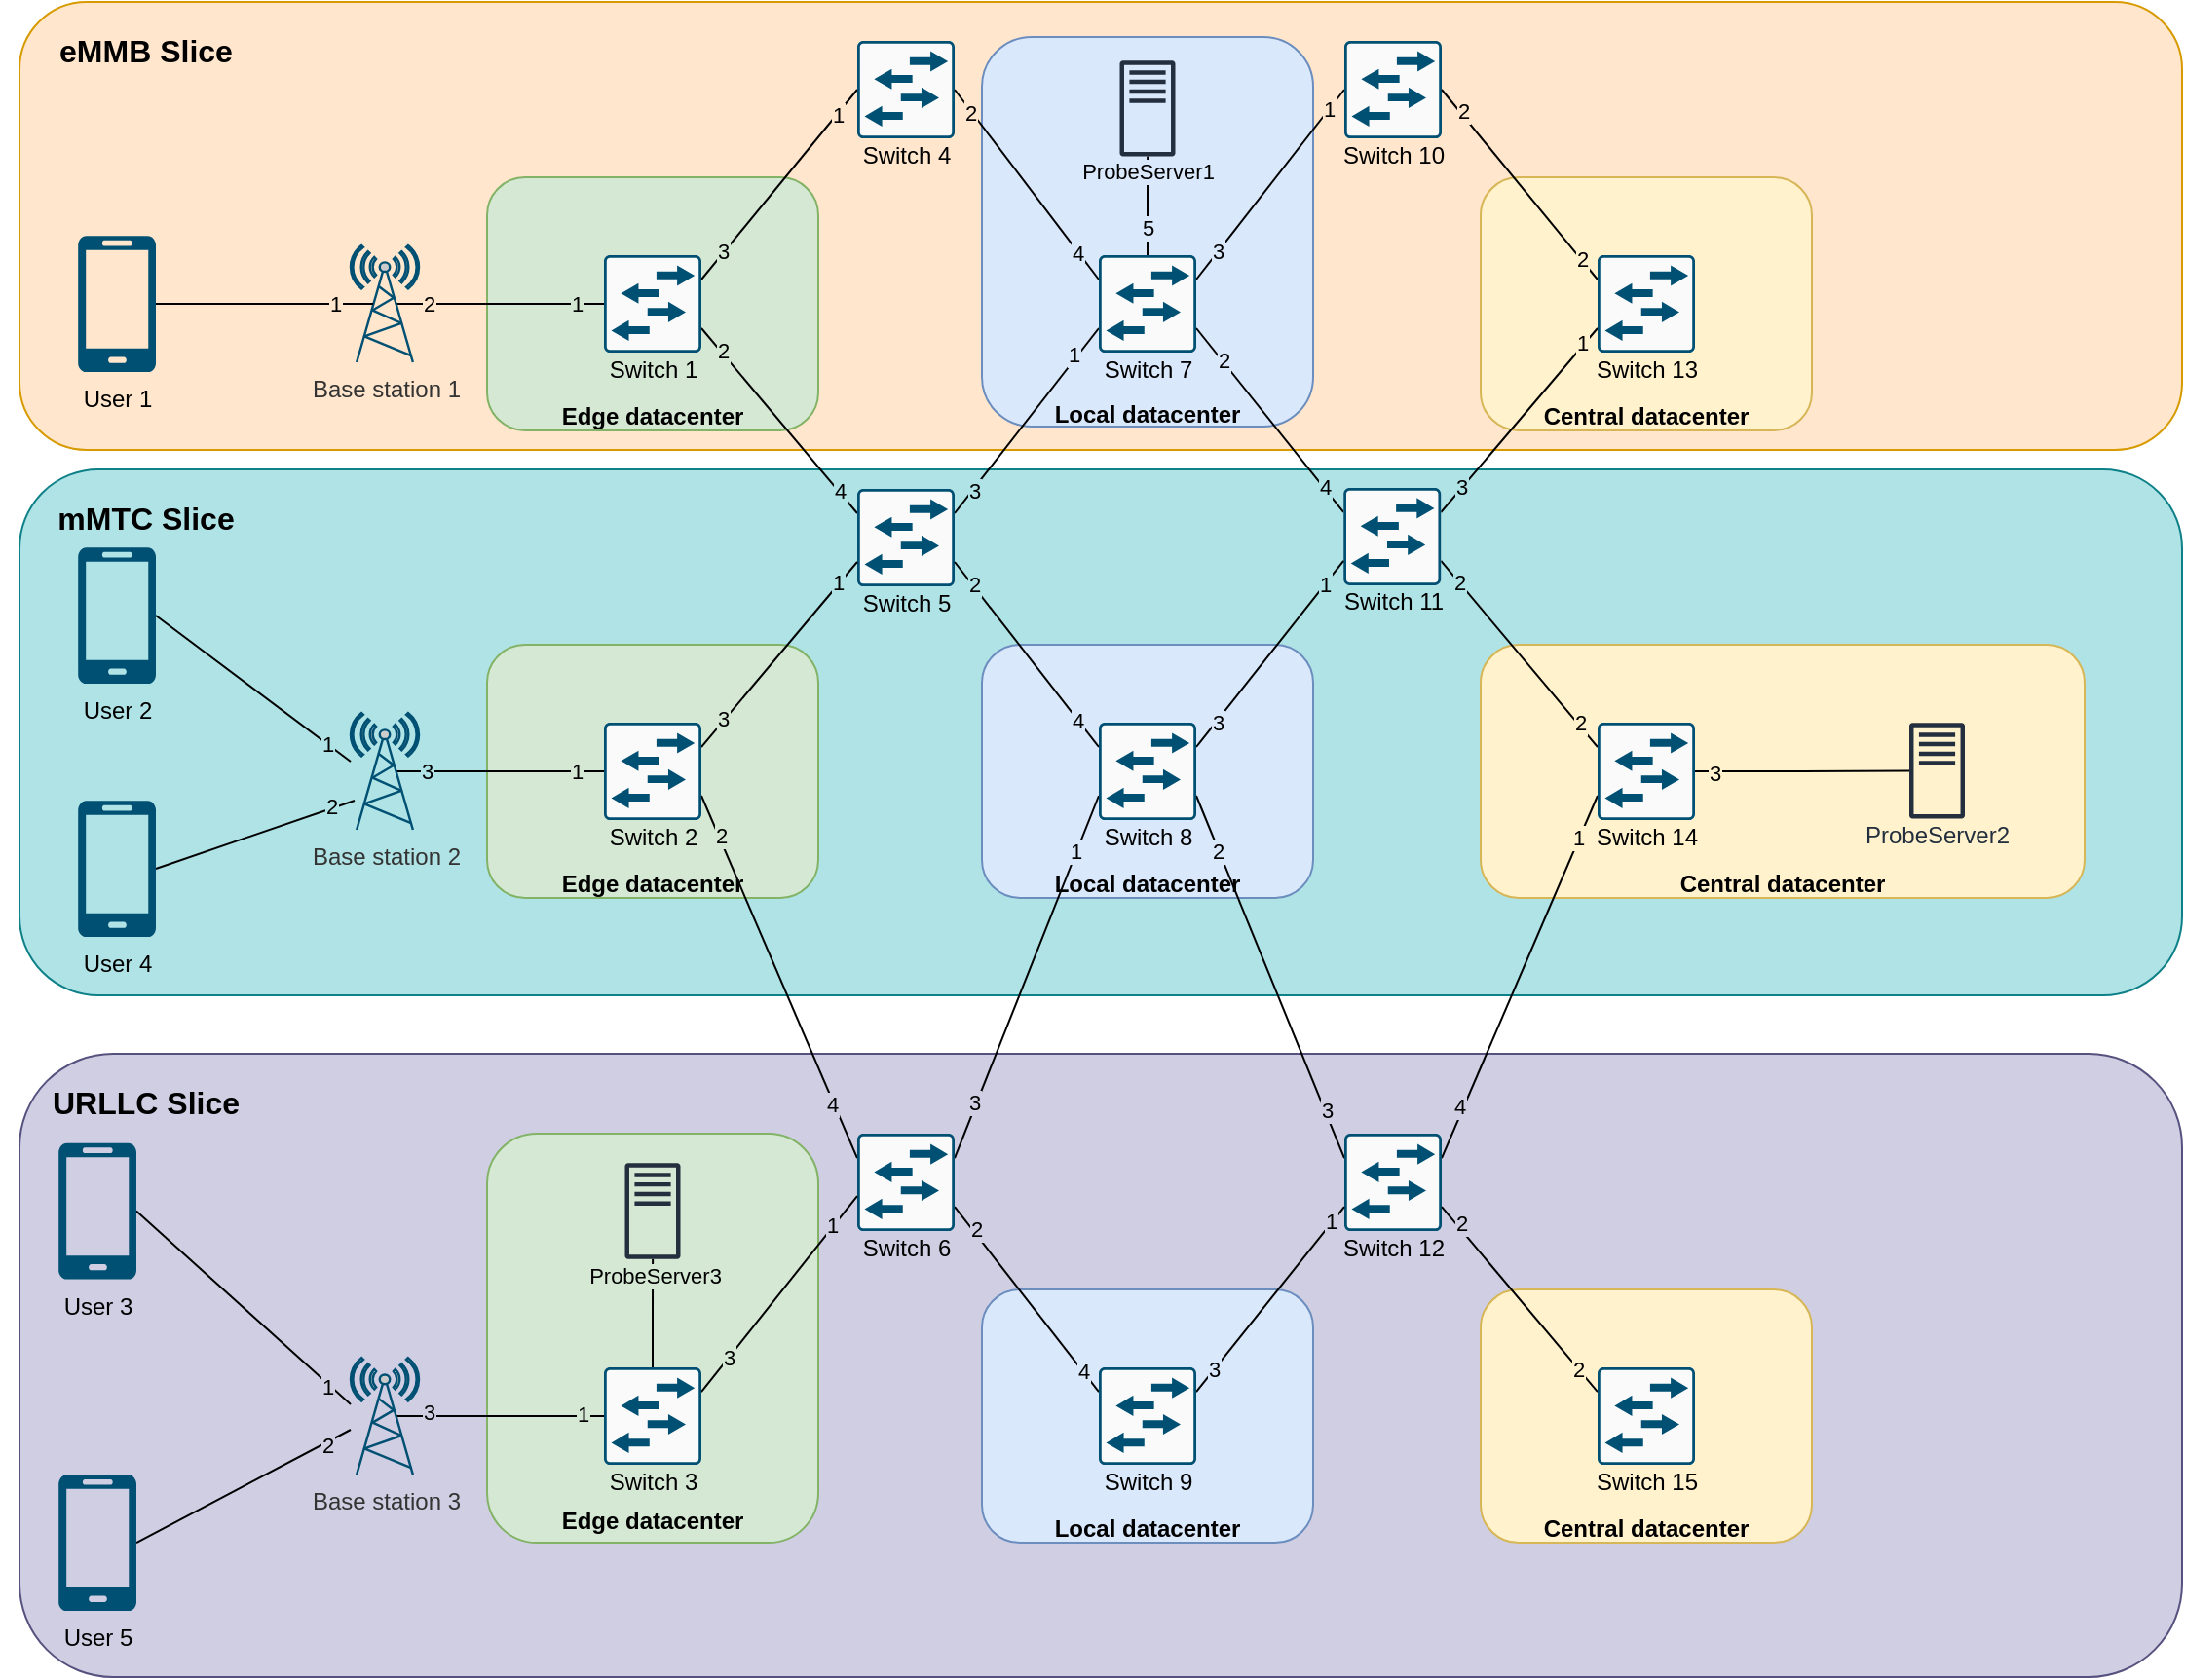 <mxfile version="14.9.6" type="device"><diagram id="nzApGUAXGG208IJ0ebyV" name="Pagina-1"><mxGraphModel dx="2249" dy="822" grid="1" gridSize="10" guides="1" tooltips="1" connect="1" arrows="1" fold="1" page="1" pageScale="1" pageWidth="827" pageHeight="1169" math="0" shadow="0"><root><mxCell id="0"/><mxCell id="1" parent="0"/><mxCell id="0epTLlm1eQ0iONN3EGJK-5" value="" style="rounded=1;whiteSpace=wrap;html=1;fillColor=#d0cee2;strokeColor=#56517e;" parent="1" vertex="1"><mxGeometry x="-120" y="560" width="1110" height="320" as="geometry"/></mxCell><mxCell id="0epTLlm1eQ0iONN3EGJK-3" value="" style="rounded=1;whiteSpace=wrap;html=1;fillColor=#b0e3e6;strokeColor=#0e8088;" parent="1" vertex="1"><mxGeometry x="-120" y="260" width="1110" height="270" as="geometry"/></mxCell><mxCell id="0epTLlm1eQ0iONN3EGJK-1" value="" style="rounded=1;whiteSpace=wrap;html=1;fillColor=#ffe6cc;strokeColor=#d79b00;" parent="1" vertex="1"><mxGeometry x="-120" y="20" width="1110" height="230" as="geometry"/></mxCell><mxCell id="HHwfx3RX7ET518hn5yBT-44" value="&lt;b&gt;&lt;br&gt;&lt;br&gt;&lt;span style=&quot;color: rgb(0 , 0 , 0) ; font-family: &amp;#34;helvetica&amp;#34; ; font-size: 12px ; font-style: normal ; letter-spacing: normal ; text-align: center ; text-indent: 0px ; text-transform: none ; word-spacing: 0px ; display: inline ; float: none&quot;&gt;&lt;br&gt;&lt;br&gt;&lt;br&gt;&lt;br&gt;&lt;br&gt;&lt;br&gt;Local datacenter&lt;/span&gt;&lt;/b&gt;" style="rounded=1;whiteSpace=wrap;html=1;fillColor=#dae8fc;strokeColor=#6c8ebf;" parent="1" vertex="1"><mxGeometry x="374" y="681.05" width="170" height="130" as="geometry"/></mxCell><mxCell id="HHwfx3RX7ET518hn5yBT-37" value="&lt;br&gt;&lt;br&gt;&lt;br&gt;&lt;br&gt;&lt;br&gt;&lt;br&gt;&lt;br&gt;&lt;br&gt;&lt;b&gt;Central datacenter&lt;/b&gt;" style="rounded=1;whiteSpace=wrap;html=1;fillColor=#fff2cc;strokeColor=#d6b656;" parent="1" vertex="1"><mxGeometry x="630" y="350" width="310" height="130" as="geometry"/></mxCell><mxCell id="HHwfx3RX7ET518hn5yBT-34" value="&lt;b&gt;&lt;br&gt;&lt;br&gt;&lt;span style=&quot;color: rgb(0 , 0 , 0) ; font-family: &amp;#34;helvetica&amp;#34; ; font-size: 12px ; font-style: normal ; letter-spacing: normal ; text-align: center ; text-indent: 0px ; text-transform: none ; word-spacing: 0px ; display: inline ; float: none&quot;&gt;&lt;br&gt;&lt;br&gt;&lt;br&gt;&lt;br&gt;&lt;br&gt;&lt;br&gt;Local datacenter&lt;/span&gt;&lt;/b&gt;" style="rounded=1;whiteSpace=wrap;html=1;fillColor=#dae8fc;strokeColor=#6c8ebf;" parent="1" vertex="1"><mxGeometry x="374" y="350" width="170" height="130" as="geometry"/></mxCell><mxCell id="HHwfx3RX7ET518hn5yBT-29" value="&lt;br&gt;&lt;br&gt;&lt;br&gt;&lt;br&gt;&lt;br&gt;&lt;br&gt;&lt;br&gt;&lt;br&gt;&lt;b&gt;Edge datacenter&lt;/b&gt;" style="rounded=1;whiteSpace=wrap;html=1;fillColor=#d5e8d4;strokeColor=#82b366;" parent="1" vertex="1"><mxGeometry x="120" y="350" width="170" height="130" as="geometry"/></mxCell><mxCell id="HHwfx3RX7ET518hn5yBT-20" value="&lt;br&gt;&lt;br&gt;&lt;br&gt;&lt;br&gt;&lt;br&gt;&lt;br&gt;&lt;br&gt;&lt;br&gt;&lt;b&gt;Central datacenter&lt;/b&gt;" style="rounded=1;whiteSpace=wrap;html=1;fillColor=#fff2cc;strokeColor=#d6b656;" parent="1" vertex="1"><mxGeometry x="630" y="110" width="170" height="130" as="geometry"/></mxCell><mxCell id="HHwfx3RX7ET518hn5yBT-19" value="&lt;b&gt;&lt;br&gt;&lt;br&gt;&lt;span style=&quot;color: rgb(0 , 0 , 0) ; font-family: &amp;#34;helvetica&amp;#34; ; font-size: 12px ; font-style: normal ; letter-spacing: normal ; text-align: center ; text-indent: 0px ; text-transform: none ; word-spacing: 0px ; display: inline ; float: none&quot;&gt;&lt;br&gt;&lt;br&gt;&lt;br&gt;&lt;br&gt;&lt;br&gt;&lt;br&gt;&lt;br&gt;&lt;br&gt;&lt;br&gt;&lt;br&gt;&lt;br&gt;Local datacenter&lt;/span&gt;&lt;/b&gt;" style="rounded=1;whiteSpace=wrap;html=1;fillColor=#dae8fc;strokeColor=#6c8ebf;" parent="1" vertex="1"><mxGeometry x="374" y="38" width="170" height="200" as="geometry"/></mxCell><mxCell id="HHwfx3RX7ET518hn5yBT-18" value="&lt;b&gt;&lt;br&gt;&lt;br&gt;&lt;br&gt;&lt;br&gt;&lt;br&gt;&lt;br&gt;&lt;br&gt;&lt;br&gt;Edge datacenter&lt;/b&gt;" style="rounded=1;whiteSpace=wrap;html=1;fillColor=#d5e8d4;strokeColor=#82b366;" parent="1" vertex="1"><mxGeometry x="120" y="110" width="170" height="130" as="geometry"/></mxCell><mxCell id="HHwfx3RX7ET518hn5yBT-21" style="edgeStyle=none;rounded=0;orthogonalLoop=1;jettySize=auto;html=1;exitX=1;exitY=0.25;exitDx=0;exitDy=0;exitPerimeter=0;entryX=0;entryY=0.5;entryDx=0;entryDy=0;entryPerimeter=0;endArrow=none;endFill=0;" parent="1" source="HHwfx3RX7ET518hn5yBT-1" target="HHwfx3RX7ET518hn5yBT-2" edge="1"><mxGeometry relative="1" as="geometry"/></mxCell><mxCell id="msMsbUGpU3i0wsPG78tb-4" value="1" style="edgeLabel;html=1;align=center;verticalAlign=middle;resizable=0;points=[];labelBackgroundColor=#FFE6CC;" parent="HHwfx3RX7ET518hn5yBT-21" vertex="1" connectable="0"><mxGeometry x="0.771" y="4" relative="1" as="geometry"><mxPoint x="2" y="4" as="offset"/></mxGeometry></mxCell><mxCell id="KrXJE12EY3nERd-9MbSf-16" value="3" style="edgeLabel;html=1;align=center;verticalAlign=middle;resizable=0;points=[];fontColor=#000000;labelBackgroundColor=#D5E8D4;" parent="HHwfx3RX7ET518hn5yBT-21" vertex="1" connectable="0"><mxGeometry x="-0.71" y="1" relative="1" as="geometry"><mxPoint as="offset"/></mxGeometry></mxCell><mxCell id="HHwfx3RX7ET518hn5yBT-22" style="edgeStyle=none;rounded=0;orthogonalLoop=1;jettySize=auto;html=1;exitX=1;exitY=0.75;exitDx=0;exitDy=0;exitPerimeter=0;entryX=0;entryY=0.25;entryDx=0;entryDy=0;entryPerimeter=0;endArrow=none;endFill=0;" parent="1" source="HHwfx3RX7ET518hn5yBT-1" target="HHwfx3RX7ET518hn5yBT-3" edge="1"><mxGeometry relative="1" as="geometry"/></mxCell><mxCell id="msMsbUGpU3i0wsPG78tb-25" value="3" style="edgeLabel;html=1;align=center;verticalAlign=middle;resizable=0;points=[];labelBackgroundColor=#D5E8D4;" parent="HHwfx3RX7ET518hn5yBT-22" vertex="1" connectable="0"><mxGeometry x="-0.759" relative="1" as="geometry"><mxPoint x="1" y="1" as="offset"/></mxGeometry></mxCell><mxCell id="KrXJE12EY3nERd-9MbSf-12" value="2" style="edgeLabel;html=1;align=center;verticalAlign=middle;resizable=0;points=[];fontColor=#000000;labelBackgroundColor=#D5E8D4;" parent="HHwfx3RX7ET518hn5yBT-22" vertex="1" connectable="0"><mxGeometry x="-0.747" y="3" relative="1" as="geometry"><mxPoint x="-2" y="1" as="offset"/></mxGeometry></mxCell><mxCell id="KrXJE12EY3nERd-9MbSf-26" value="4" style="edgeLabel;html=1;align=center;verticalAlign=middle;resizable=0;points=[];fontColor=#000000;labelBackgroundColor=#B0E3E6;" parent="HHwfx3RX7ET518hn5yBT-22" vertex="1" connectable="0"><mxGeometry x="0.729" y="1" relative="1" as="geometry"><mxPoint x="1" y="2" as="offset"/></mxGeometry></mxCell><mxCell id="HHwfx3RX7ET518hn5yBT-1" value="Switch 1" style="points=[[0.015,0.015,0],[0.985,0.015,0],[0.985,0.985,0],[0.015,0.985,0],[0.25,0,0],[0.5,0,0],[0.75,0,0],[1,0.25,0],[1,0.5,0],[1,0.75,0],[0.75,1,0],[0.5,1,0],[0.25,1,0],[0,0.75,0],[0,0.5,0],[0,0.25,0]];verticalLabelPosition=bottom;html=1;verticalAlign=top;aspect=fixed;align=center;pointerEvents=1;shape=mxgraph.cisco19.rect;prIcon=l2_switch;fillColor=#FAFAFA;strokeColor=#005073;spacing=-3;" parent="1" vertex="1"><mxGeometry x="180" y="150" width="50" height="50" as="geometry"/></mxCell><mxCell id="HHwfx3RX7ET518hn5yBT-2" value="Switch 4" style="points=[[0.015,0.015,0],[0.985,0.015,0],[0.985,0.985,0],[0.015,0.985,0],[0.25,0,0],[0.5,0,0],[0.75,0,0],[1,0.25,0],[1,0.5,0],[1,0.75,0],[0.75,1,0],[0.5,1,0],[0.25,1,0],[0,0.75,0],[0,0.5,0],[0,0.25,0]];verticalLabelPosition=bottom;html=1;verticalAlign=top;aspect=fixed;align=center;pointerEvents=1;shape=mxgraph.cisco19.rect;prIcon=l2_switch;fillColor=#FAFAFA;strokeColor=#005073;spacing=-3;" parent="1" vertex="1"><mxGeometry x="310" y="40" width="50" height="50" as="geometry"/></mxCell><mxCell id="HHwfx3RX7ET518hn5yBT-23" style="edgeStyle=none;rounded=0;orthogonalLoop=1;jettySize=auto;html=1;exitX=1;exitY=0.25;exitDx=0;exitDy=0;exitPerimeter=0;entryX=0;entryY=0.75;entryDx=0;entryDy=0;entryPerimeter=0;endArrow=none;endFill=0;" parent="1" source="HHwfx3RX7ET518hn5yBT-3" target="HHwfx3RX7ET518hn5yBT-4" edge="1"><mxGeometry relative="1" as="geometry"/></mxCell><mxCell id="KrXJE12EY3nERd-9MbSf-17" value="1" style="edgeLabel;html=1;align=center;verticalAlign=middle;resizable=0;points=[];fontColor=#000000;labelBackgroundColor=#DAE8FC;" parent="HHwfx3RX7ET518hn5yBT-23" vertex="1" connectable="0"><mxGeometry x="0.627" relative="1" as="geometry"><mxPoint x="1" y="-4" as="offset"/></mxGeometry></mxCell><mxCell id="KrXJE12EY3nERd-9MbSf-24" value="3" style="edgeLabel;html=1;align=center;verticalAlign=middle;resizable=0;points=[];fontColor=#000000;labelBackgroundColor=#B0E3E6;" parent="HHwfx3RX7ET518hn5yBT-23" vertex="1" connectable="0"><mxGeometry x="-0.77" relative="1" as="geometry"><mxPoint x="1" y="-1" as="offset"/></mxGeometry></mxCell><mxCell id="HHwfx3RX7ET518hn5yBT-3" value="Switch 5" style="points=[[0.015,0.015,0],[0.985,0.015,0],[0.985,0.985,0],[0.015,0.985,0],[0.25,0,0],[0.5,0,0],[0.75,0,0],[1,0.25,0],[1,0.5,0],[1,0.75,0],[0.75,1,0],[0.5,1,0],[0.25,1,0],[0,0.75,0],[0,0.5,0],[0,0.25,0]];verticalLabelPosition=bottom;html=1;verticalAlign=top;aspect=fixed;align=center;pointerEvents=1;shape=mxgraph.cisco19.rect;prIcon=l2_switch;fillColor=#FAFAFA;strokeColor=#005073;spacing=-3;" parent="1" vertex="1"><mxGeometry x="310" y="270" width="50" height="50" as="geometry"/></mxCell><mxCell id="HHwfx3RX7ET518hn5yBT-24" style="edgeStyle=none;rounded=0;orthogonalLoop=1;jettySize=auto;html=1;exitX=0;exitY=0.25;exitDx=0;exitDy=0;exitPerimeter=0;entryX=1;entryY=0.5;entryDx=0;entryDy=0;entryPerimeter=0;endArrow=none;endFill=0;" parent="1" source="HHwfx3RX7ET518hn5yBT-4" target="HHwfx3RX7ET518hn5yBT-2" edge="1"><mxGeometry relative="1" as="geometry"/></mxCell><mxCell id="msMsbUGpU3i0wsPG78tb-5" value="2" style="edgeLabel;html=1;align=center;verticalAlign=middle;resizable=0;points=[];labelBackgroundColor=#FFE6CC;" parent="HHwfx3RX7ET518hn5yBT-24" vertex="1" connectable="0"><mxGeometry x="0.62" y="-1" relative="1" as="geometry"><mxPoint x="-7" y="-6" as="offset"/></mxGeometry></mxCell><mxCell id="KrXJE12EY3nERd-9MbSf-21" value="4" style="edgeLabel;html=1;align=center;verticalAlign=middle;resizable=0;points=[];fontColor=#000000;labelBackgroundColor=#DAE8FC;" parent="HHwfx3RX7ET518hn5yBT-24" vertex="1" connectable="0"><mxGeometry x="-0.673" relative="1" as="geometry"><mxPoint x="1" y="2" as="offset"/></mxGeometry></mxCell><mxCell id="HHwfx3RX7ET518hn5yBT-25" style="edgeStyle=none;rounded=0;orthogonalLoop=1;jettySize=auto;html=1;exitX=1;exitY=0.25;exitDx=0;exitDy=0;exitPerimeter=0;entryX=0;entryY=0.5;entryDx=0;entryDy=0;entryPerimeter=0;endArrow=none;endFill=0;" parent="1" source="HHwfx3RX7ET518hn5yBT-4" target="HHwfx3RX7ET518hn5yBT-5" edge="1"><mxGeometry relative="1" as="geometry"/></mxCell><mxCell id="msMsbUGpU3i0wsPG78tb-8" value="1" style="edgeLabel;html=1;align=center;verticalAlign=middle;resizable=0;points=[];labelBackgroundColor=#FFE6CC;" parent="HHwfx3RX7ET518hn5yBT-25" vertex="1" connectable="0"><mxGeometry x="0.621" y="-1" relative="1" as="geometry"><mxPoint x="5" y="-9" as="offset"/></mxGeometry></mxCell><mxCell id="KrXJE12EY3nERd-9MbSf-20" value="3" style="edgeLabel;html=1;align=center;verticalAlign=middle;resizable=0;points=[];fontColor=#000000;labelBackgroundColor=#DAE8FC;" parent="HHwfx3RX7ET518hn5yBT-25" vertex="1" connectable="0"><mxGeometry x="-0.695" y="1" relative="1" as="geometry"><mxPoint y="1" as="offset"/></mxGeometry></mxCell><mxCell id="HHwfx3RX7ET518hn5yBT-26" style="edgeStyle=none;rounded=0;orthogonalLoop=1;jettySize=auto;html=1;exitX=1;exitY=0.75;exitDx=0;exitDy=0;exitPerimeter=0;entryX=0;entryY=0.25;entryDx=0;entryDy=0;entryPerimeter=0;endArrow=none;endFill=0;" parent="1" source="HHwfx3RX7ET518hn5yBT-4" target="HHwfx3RX7ET518hn5yBT-6" edge="1"><mxGeometry relative="1" as="geometry"/></mxCell><mxCell id="KrXJE12EY3nERd-9MbSf-18" value="2" style="edgeLabel;html=1;align=center;verticalAlign=middle;resizable=0;points=[];fontColor=#000000;labelBackgroundColor=#DAE8FC;" parent="HHwfx3RX7ET518hn5yBT-26" vertex="1" connectable="0"><mxGeometry x="-0.58" y="-2" relative="1" as="geometry"><mxPoint x="-1" y="-5" as="offset"/></mxGeometry></mxCell><mxCell id="KrXJE12EY3nERd-9MbSf-28" value="4" style="edgeLabel;html=1;align=center;verticalAlign=middle;resizable=0;points=[];fontColor=#000000;labelBackgroundColor=#B0E3E6;" parent="HHwfx3RX7ET518hn5yBT-26" vertex="1" connectable="0"><mxGeometry x="0.721" relative="1" as="geometry"><mxPoint x="1" as="offset"/></mxGeometry></mxCell><mxCell id="0epTLlm1eQ0iONN3EGJK-9" style="edgeStyle=orthogonalEdgeStyle;rounded=0;orthogonalLoop=1;jettySize=auto;html=1;exitX=0.5;exitY=0;exitDx=0;exitDy=0;exitPerimeter=0;endArrow=none;endFill=0;" parent="1" source="HHwfx3RX7ET518hn5yBT-4" target="0epTLlm1eQ0iONN3EGJK-8" edge="1"><mxGeometry relative="1" as="geometry"/></mxCell><mxCell id="0epTLlm1eQ0iONN3EGJK-11" value="5" style="edgeLabel;html=1;align=center;verticalAlign=middle;resizable=0;points=[];labelBackgroundColor=#DAE8FC;" parent="0epTLlm1eQ0iONN3EGJK-9" vertex="1" connectable="0"><mxGeometry x="-0.682" relative="1" as="geometry"><mxPoint y="-6" as="offset"/></mxGeometry></mxCell><mxCell id="0epTLlm1eQ0iONN3EGJK-12" value="ProbeServer1" style="edgeLabel;html=1;align=center;verticalAlign=middle;resizable=0;points=[];labelBackgroundColor=#DAE8FC;" parent="0epTLlm1eQ0iONN3EGJK-9" vertex="1" connectable="0"><mxGeometry x="0.782" y="1" relative="1" as="geometry"><mxPoint x="1" y="2" as="offset"/></mxGeometry></mxCell><mxCell id="HHwfx3RX7ET518hn5yBT-4" value="Switch 7" style="points=[[0.015,0.015,0],[0.985,0.015,0],[0.985,0.985,0],[0.015,0.985,0],[0.25,0,0],[0.5,0,0],[0.75,0,0],[1,0.25,0],[1,0.5,0],[1,0.75,0],[0.75,1,0],[0.5,1,0],[0.25,1,0],[0,0.75,0],[0,0.5,0],[0,0.25,0]];verticalLabelPosition=bottom;html=1;verticalAlign=top;aspect=fixed;align=center;pointerEvents=1;shape=mxgraph.cisco19.rect;prIcon=l2_switch;fillColor=#FAFAFA;strokeColor=#005073;spacing=-3;" parent="1" vertex="1"><mxGeometry x="434" y="150" width="50" height="50" as="geometry"/></mxCell><mxCell id="HHwfx3RX7ET518hn5yBT-5" value="Switch 10" style="points=[[0.015,0.015,0],[0.985,0.015,0],[0.985,0.985,0],[0.015,0.985,0],[0.25,0,0],[0.5,0,0],[0.75,0,0],[1,0.25,0],[1,0.5,0],[1,0.75,0],[0.75,1,0],[0.5,1,0],[0.25,1,0],[0,0.75,0],[0,0.5,0],[0,0.25,0]];verticalLabelPosition=bottom;html=1;verticalAlign=top;aspect=fixed;align=center;pointerEvents=1;shape=mxgraph.cisco19.rect;prIcon=l2_switch;fillColor=#FAFAFA;strokeColor=#005073;spacing=-3;" parent="1" vertex="1"><mxGeometry x="560" y="40" width="50" height="50" as="geometry"/></mxCell><mxCell id="HHwfx3RX7ET518hn5yBT-27" style="edgeStyle=none;rounded=0;orthogonalLoop=1;jettySize=auto;html=1;exitX=1;exitY=0.25;exitDx=0;exitDy=0;exitPerimeter=0;entryX=0;entryY=0.75;entryDx=0;entryDy=0;entryPerimeter=0;endArrow=none;endFill=0;" parent="1" source="HHwfx3RX7ET518hn5yBT-6" target="HHwfx3RX7ET518hn5yBT-7" edge="1"><mxGeometry relative="1" as="geometry"/></mxCell><mxCell id="KrXJE12EY3nERd-9MbSf-22" value="1" style="edgeLabel;html=1;align=center;verticalAlign=middle;resizable=0;points=[];fontColor=#000000;labelBackgroundColor=#FFF2CC;" parent="HHwfx3RX7ET518hn5yBT-27" vertex="1" connectable="0"><mxGeometry x="0.854" y="1" relative="1" as="geometry"><mxPoint x="-2" y="1" as="offset"/></mxGeometry></mxCell><mxCell id="KrXJE12EY3nERd-9MbSf-27" value="3" style="edgeLabel;html=1;align=center;verticalAlign=middle;resizable=0;points=[];fontColor=#000000;labelBackgroundColor=#B0E3E6;" parent="HHwfx3RX7ET518hn5yBT-27" vertex="1" connectable="0"><mxGeometry x="-0.592" y="-1" relative="1" as="geometry"><mxPoint x="-7" y="6" as="offset"/></mxGeometry></mxCell><mxCell id="HHwfx3RX7ET518hn5yBT-38" style="edgeStyle=none;rounded=0;orthogonalLoop=1;jettySize=auto;html=1;exitX=1;exitY=0.75;exitDx=0;exitDy=0;exitPerimeter=0;entryX=0;entryY=0.25;entryDx=0;entryDy=0;entryPerimeter=0;endArrow=none;endFill=0;" parent="1" source="HHwfx3RX7ET518hn5yBT-6" target="HHwfx3RX7ET518hn5yBT-12" edge="1"><mxGeometry relative="1" as="geometry"/></mxCell><mxCell id="msMsbUGpU3i0wsPG78tb-34" value="2" style="edgeLabel;html=1;align=center;verticalAlign=middle;resizable=0;points=[];labelBackgroundColor=#B0E3E6;" parent="HHwfx3RX7ET518hn5yBT-38" vertex="1" connectable="0"><mxGeometry x="-0.48" relative="1" as="geometry"><mxPoint x="-12" y="-14" as="offset"/></mxGeometry></mxCell><mxCell id="KrXJE12EY3nERd-9MbSf-43" value="2" style="edgeLabel;html=1;align=center;verticalAlign=middle;resizable=0;points=[];fontColor=#000000;labelBackgroundColor=#FFF2CC;" parent="HHwfx3RX7ET518hn5yBT-38" vertex="1" connectable="0"><mxGeometry x="0.749" y="1" relative="1" as="geometry"><mxPoint as="offset"/></mxGeometry></mxCell><mxCell id="HHwfx3RX7ET518hn5yBT-6" value="Switch 11" style="points=[[0.015,0.015,0],[0.985,0.015,0],[0.985,0.985,0],[0.015,0.985,0],[0.25,0,0],[0.5,0,0],[0.75,0,0],[1,0.25,0],[1,0.5,0],[1,0.75,0],[0.75,1,0],[0.5,1,0],[0.25,1,0],[0,0.75,0],[0,0.5,0],[0,0.25,0]];verticalLabelPosition=bottom;html=1;verticalAlign=top;aspect=fixed;align=center;pointerEvents=1;shape=mxgraph.cisco19.rect;prIcon=l2_switch;fillColor=#FAFAFA;strokeColor=#005073;spacing=-3;" parent="1" vertex="1"><mxGeometry x="559.61" y="269.49" width="50" height="50" as="geometry"/></mxCell><mxCell id="HHwfx3RX7ET518hn5yBT-28" style="edgeStyle=none;rounded=0;orthogonalLoop=1;jettySize=auto;html=1;exitX=0;exitY=0.25;exitDx=0;exitDy=0;exitPerimeter=0;entryX=1;entryY=0.5;entryDx=0;entryDy=0;entryPerimeter=0;endArrow=none;endFill=0;" parent="1" source="HHwfx3RX7ET518hn5yBT-7" target="HHwfx3RX7ET518hn5yBT-5" edge="1"><mxGeometry relative="1" as="geometry"/></mxCell><mxCell id="msMsbUGpU3i0wsPG78tb-9" value="2" style="edgeLabel;html=1;align=center;verticalAlign=middle;resizable=0;points=[];labelBackgroundColor=#FFE6CC;" parent="HHwfx3RX7ET518hn5yBT-28" vertex="1" connectable="0"><mxGeometry x="0.665" y="-1" relative="1" as="geometry"><mxPoint x="-3" y="-5" as="offset"/></mxGeometry></mxCell><mxCell id="KrXJE12EY3nERd-9MbSf-23" value="2" style="edgeLabel;html=1;align=center;verticalAlign=middle;resizable=0;points=[];fontColor=#000000;labelBackgroundColor=#FFF2CC;" parent="HHwfx3RX7ET518hn5yBT-28" vertex="1" connectable="0"><mxGeometry x="-0.774" relative="1" as="geometry"><mxPoint x="1" as="offset"/></mxGeometry></mxCell><mxCell id="HHwfx3RX7ET518hn5yBT-7" value="Switch 13" style="points=[[0.015,0.015,0],[0.985,0.015,0],[0.985,0.985,0],[0.015,0.985,0],[0.25,0,0],[0.5,0,0],[0.75,0,0],[1,0.25,0],[1,0.5,0],[1,0.75,0],[0.75,1,0],[0.5,1,0],[0.25,1,0],[0,0.75,0],[0,0.5,0],[0,0.25,0]];verticalLabelPosition=bottom;html=1;verticalAlign=top;aspect=fixed;align=center;pointerEvents=1;shape=mxgraph.cisco19.rect;prIcon=l2_switch;fillColor=#FAFAFA;strokeColor=#005073;spacing=-3;" parent="1" vertex="1"><mxGeometry x="690" y="150" width="50" height="50" as="geometry"/></mxCell><mxCell id="HHwfx3RX7ET518hn5yBT-30" style="edgeStyle=none;rounded=0;orthogonalLoop=1;jettySize=auto;html=1;exitX=1;exitY=0.25;exitDx=0;exitDy=0;exitPerimeter=0;entryX=0;entryY=0.75;entryDx=0;entryDy=0;entryPerimeter=0;endArrow=none;endFill=0;" parent="1" source="HHwfx3RX7ET518hn5yBT-8" target="HHwfx3RX7ET518hn5yBT-3" edge="1"><mxGeometry relative="1" as="geometry"/></mxCell><mxCell id="msMsbUGpU3i0wsPG78tb-24" value="1" style="edgeLabel;html=1;align=center;verticalAlign=middle;resizable=0;points=[];labelBackgroundColor=#B0E3E6;" parent="HHwfx3RX7ET518hn5yBT-30" vertex="1" connectable="0"><mxGeometry x="0.64" relative="1" as="geometry"><mxPoint x="4" y="-7" as="offset"/></mxGeometry></mxCell><mxCell id="KrXJE12EY3nERd-9MbSf-34" value="3" style="edgeLabel;html=1;align=center;verticalAlign=middle;resizable=0;points=[];fontColor=#000000;labelBackgroundColor=#D5E8D4;" parent="HHwfx3RX7ET518hn5yBT-30" vertex="1" connectable="0"><mxGeometry x="-0.714" y="1" relative="1" as="geometry"><mxPoint as="offset"/></mxGeometry></mxCell><mxCell id="HHwfx3RX7ET518hn5yBT-31" style="edgeStyle=none;rounded=0;orthogonalLoop=1;jettySize=auto;html=1;exitX=1;exitY=0.75;exitDx=0;exitDy=0;exitPerimeter=0;entryX=0;entryY=0.25;entryDx=0;entryDy=0;entryPerimeter=0;endArrow=none;endFill=0;" parent="1" source="HHwfx3RX7ET518hn5yBT-8" target="HHwfx3RX7ET518hn5yBT-9" edge="1"><mxGeometry relative="1" as="geometry"/></mxCell><mxCell id="KrXJE12EY3nERd-9MbSf-32" value="2" style="edgeLabel;html=1;align=center;verticalAlign=middle;resizable=0;points=[];fontColor=#000000;labelBackgroundColor=#D5E8D4;" parent="HHwfx3RX7ET518hn5yBT-31" vertex="1" connectable="0"><mxGeometry x="-0.801" y="1" relative="1" as="geometry"><mxPoint x="1" y="2" as="offset"/></mxGeometry></mxCell><mxCell id="KrXJE12EY3nERd-9MbSf-54" value="4" style="edgeLabel;html=1;align=center;verticalAlign=middle;resizable=0;points=[];fontColor=#000000;labelBackgroundColor=#D0CEE2;" parent="HHwfx3RX7ET518hn5yBT-31" vertex="1" connectable="0"><mxGeometry x="0.748" relative="1" as="geometry"><mxPoint x="-3" y="-4" as="offset"/></mxGeometry></mxCell><mxCell id="1YtnDHwWBTddBXb_KA8j-5" style="edgeStyle=orthogonalEdgeStyle;rounded=0;orthogonalLoop=1;jettySize=auto;html=1;exitX=0;exitY=0.5;exitDx=0;exitDy=0;exitPerimeter=0;endArrow=none;endFill=0;entryX=0.67;entryY=0.5;entryDx=0;entryDy=0;entryPerimeter=0;" parent="1" source="HHwfx3RX7ET518hn5yBT-8" target="1YtnDHwWBTddBXb_KA8j-4" edge="1"><mxGeometry relative="1" as="geometry"/></mxCell><mxCell id="msMsbUGpU3i0wsPG78tb-23" value="1" style="edgeLabel;html=1;align=center;verticalAlign=middle;resizable=0;points=[];labelBackgroundColor=#D5E8D4;" parent="1YtnDHwWBTddBXb_KA8j-5" vertex="1" connectable="0"><mxGeometry x="-0.734" relative="1" as="geometry"><mxPoint as="offset"/></mxGeometry></mxCell><mxCell id="gawex2-SsjriumP-68ba-4" value="3" style="edgeLabel;html=1;align=center;verticalAlign=middle;resizable=0;points=[];labelBackgroundColor=#B0E3E6;" vertex="1" connectable="0" parent="1YtnDHwWBTddBXb_KA8j-5"><mxGeometry x="0.708" relative="1" as="geometry"><mxPoint as="offset"/></mxGeometry></mxCell><mxCell id="HHwfx3RX7ET518hn5yBT-8" value="Switch 2" style="points=[[0.015,0.015,0],[0.985,0.015,0],[0.985,0.985,0],[0.015,0.985,0],[0.25,0,0],[0.5,0,0],[0.75,0,0],[1,0.25,0],[1,0.5,0],[1,0.75,0],[0.75,1,0],[0.5,1,0],[0.25,1,0],[0,0.75,0],[0,0.5,0],[0,0.25,0]];verticalLabelPosition=bottom;html=1;verticalAlign=top;aspect=fixed;align=center;pointerEvents=1;shape=mxgraph.cisco19.rect;prIcon=l2_switch;fillColor=#FAFAFA;strokeColor=#005073;spacing=-3;" parent="1" vertex="1"><mxGeometry x="180" y="390" width="50" height="50" as="geometry"/></mxCell><mxCell id="HHwfx3RX7ET518hn5yBT-32" style="edgeStyle=none;rounded=0;orthogonalLoop=1;jettySize=auto;html=1;exitX=1;exitY=0.25;exitDx=0;exitDy=0;exitPerimeter=0;entryX=0;entryY=0.75;entryDx=0;entryDy=0;entryPerimeter=0;endArrow=none;endFill=0;" parent="1" source="HHwfx3RX7ET518hn5yBT-9" target="HHwfx3RX7ET518hn5yBT-10" edge="1"><mxGeometry relative="1" as="geometry"/></mxCell><mxCell id="KrXJE12EY3nERd-9MbSf-35" value="1" style="edgeLabel;html=1;align=center;verticalAlign=middle;resizable=0;points=[];fontColor=#000000;labelBackgroundColor=#DAE8FC;" parent="HHwfx3RX7ET518hn5yBT-32" vertex="1" connectable="0"><mxGeometry x="0.68" y="1" relative="1" as="geometry"><mxPoint x="1" y="-1" as="offset"/></mxGeometry></mxCell><mxCell id="KrXJE12EY3nERd-9MbSf-53" value="3" style="edgeLabel;html=1;align=center;verticalAlign=middle;resizable=0;points=[];fontColor=#000000;labelBackgroundColor=#D0CEE2;" parent="HHwfx3RX7ET518hn5yBT-32" vertex="1" connectable="0"><mxGeometry x="-0.63" y="1" relative="1" as="geometry"><mxPoint x="-3" y="6" as="offset"/></mxGeometry></mxCell><mxCell id="HHwfx3RX7ET518hn5yBT-55" style="edgeStyle=none;rounded=0;orthogonalLoop=1;jettySize=auto;html=1;exitX=1;exitY=0.75;exitDx=0;exitDy=0;exitPerimeter=0;entryX=0;entryY=0.25;entryDx=0;entryDy=0;entryPerimeter=0;endArrow=none;endFill=0;" parent="1" source="HHwfx3RX7ET518hn5yBT-9" target="HHwfx3RX7ET518hn5yBT-48" edge="1"><mxGeometry relative="1" as="geometry"/></mxCell><mxCell id="KrXJE12EY3nERd-9MbSf-51" value="2" style="edgeLabel;html=1;align=center;verticalAlign=middle;resizable=0;points=[];fontColor=#000000;labelBackgroundColor=#D0CEE2;" parent="HHwfx3RX7ET518hn5yBT-55" vertex="1" connectable="0"><mxGeometry x="-0.815" y="1" relative="1" as="geometry"><mxPoint x="3" y="3" as="offset"/></mxGeometry></mxCell><mxCell id="KrXJE12EY3nERd-9MbSf-56" value="4" style="edgeLabel;html=1;align=center;verticalAlign=middle;resizable=0;points=[];fontColor=#000000;labelBackgroundColor=#DAE8FC;" parent="HHwfx3RX7ET518hn5yBT-55" vertex="1" connectable="0"><mxGeometry x="0.812" relative="1" as="geometry"><mxPoint x="-1" y="-2" as="offset"/></mxGeometry></mxCell><mxCell id="HHwfx3RX7ET518hn5yBT-9" value="Switch 6" style="points=[[0.015,0.015,0],[0.985,0.015,0],[0.985,0.985,0],[0.015,0.985,0],[0.25,0,0],[0.5,0,0],[0.75,0,0],[1,0.25,0],[1,0.5,0],[1,0.75,0],[0.75,1,0],[0.5,1,0],[0.25,1,0],[0,0.75,0],[0,0.5,0],[0,0.25,0]];verticalLabelPosition=bottom;html=1;verticalAlign=top;aspect=fixed;align=center;pointerEvents=1;shape=mxgraph.cisco19.rect;prIcon=l2_switch;fillColor=#FAFAFA;strokeColor=#005073;spacing=-3;" parent="1" vertex="1"><mxGeometry x="310" y="601.05" width="50" height="50" as="geometry"/></mxCell><mxCell id="HHwfx3RX7ET518hn5yBT-33" style="edgeStyle=none;rounded=0;orthogonalLoop=1;jettySize=auto;html=1;exitX=0;exitY=0.25;exitDx=0;exitDy=0;exitPerimeter=0;entryX=1;entryY=0.75;entryDx=0;entryDy=0;entryPerimeter=0;endArrow=none;endFill=0;" parent="1" source="HHwfx3RX7ET518hn5yBT-10" target="HHwfx3RX7ET518hn5yBT-3" edge="1"><mxGeometry relative="1" as="geometry"/></mxCell><mxCell id="msMsbUGpU3i0wsPG78tb-27" value="2" style="edgeLabel;html=1;align=center;verticalAlign=middle;resizable=0;points=[];labelBackgroundColor=#B0E3E6;" parent="HHwfx3RX7ET518hn5yBT-33" vertex="1" connectable="0"><mxGeometry x="0.555" y="-3" relative="1" as="geometry"><mxPoint x="-9" y="-8" as="offset"/></mxGeometry></mxCell><mxCell id="KrXJE12EY3nERd-9MbSf-38" value="4" style="edgeLabel;html=1;align=center;verticalAlign=middle;resizable=0;points=[];fontColor=#000000;labelBackgroundColor=#DAE8FC;" parent="HHwfx3RX7ET518hn5yBT-33" vertex="1" connectable="0"><mxGeometry x="-0.708" relative="1" as="geometry"><mxPoint as="offset"/></mxGeometry></mxCell><mxCell id="HHwfx3RX7ET518hn5yBT-35" style="edgeStyle=none;rounded=0;orthogonalLoop=1;jettySize=auto;html=1;exitX=1;exitY=0.25;exitDx=0;exitDy=0;exitPerimeter=0;entryX=0;entryY=0.75;entryDx=0;entryDy=0;entryPerimeter=0;endArrow=none;endFill=0;" parent="1" source="HHwfx3RX7ET518hn5yBT-10" target="HHwfx3RX7ET518hn5yBT-6" edge="1"><mxGeometry relative="1" as="geometry"/></mxCell><mxCell id="msMsbUGpU3i0wsPG78tb-33" value="1" style="edgeLabel;html=1;align=center;verticalAlign=middle;resizable=0;points=[];labelBackgroundColor=#B0E3E6;" parent="HHwfx3RX7ET518hn5yBT-35" vertex="1" connectable="0"><mxGeometry x="0.643" y="1" relative="1" as="geometry"><mxPoint x="4" y="-5" as="offset"/></mxGeometry></mxCell><mxCell id="KrXJE12EY3nERd-9MbSf-37" value="3" style="edgeLabel;html=1;align=center;verticalAlign=middle;resizable=0;points=[];fontColor=#000000;labelBackgroundColor=#DAE8FC;" parent="HHwfx3RX7ET518hn5yBT-35" vertex="1" connectable="0"><mxGeometry x="-0.756" relative="1" as="geometry"><mxPoint x="1" y="-1" as="offset"/></mxGeometry></mxCell><mxCell id="HHwfx3RX7ET518hn5yBT-36" style="edgeStyle=none;rounded=0;orthogonalLoop=1;jettySize=auto;html=1;exitX=1;exitY=0.75;exitDx=0;exitDy=0;exitPerimeter=0;entryX=0;entryY=0.25;entryDx=0;entryDy=0;entryPerimeter=0;endArrow=none;endFill=0;" parent="1" source="HHwfx3RX7ET518hn5yBT-10" target="HHwfx3RX7ET518hn5yBT-11" edge="1"><mxGeometry relative="1" as="geometry"/></mxCell><mxCell id="KrXJE12EY3nERd-9MbSf-36" value="2" style="edgeLabel;html=1;align=center;verticalAlign=middle;resizable=0;points=[];fontColor=#000000;labelBackgroundColor=#DAE8FC;" parent="HHwfx3RX7ET518hn5yBT-36" vertex="1" connectable="0"><mxGeometry x="-0.59" y="1" relative="1" as="geometry"><mxPoint x="-6" y="-9" as="offset"/></mxGeometry></mxCell><mxCell id="KrXJE12EY3nERd-9MbSf-59" value="3" style="edgeLabel;html=1;align=center;verticalAlign=middle;resizable=0;points=[];fontColor=#000000;labelBackgroundColor=#D0CEE2;" parent="HHwfx3RX7ET518hn5yBT-36" vertex="1" connectable="0"><mxGeometry x="0.739" y="1" relative="1" as="geometry"><mxPoint as="offset"/></mxGeometry></mxCell><mxCell id="HHwfx3RX7ET518hn5yBT-10" value="Switch 8" style="points=[[0.015,0.015,0],[0.985,0.015,0],[0.985,0.985,0],[0.015,0.985,0],[0.25,0,0],[0.5,0,0],[0.75,0,0],[1,0.25,0],[1,0.5,0],[1,0.75,0],[0.75,1,0],[0.5,1,0],[0.25,1,0],[0,0.75,0],[0,0.5,0],[0,0.25,0]];verticalLabelPosition=bottom;html=1;verticalAlign=top;aspect=fixed;align=center;pointerEvents=1;shape=mxgraph.cisco19.rect;prIcon=l2_switch;fillColor=#FAFAFA;strokeColor=#005073;spacing=-3;" parent="1" vertex="1"><mxGeometry x="434" y="390" width="50" height="50" as="geometry"/></mxCell><mxCell id="HHwfx3RX7ET518hn5yBT-39" style="edgeStyle=none;rounded=0;orthogonalLoop=1;jettySize=auto;html=1;exitX=1;exitY=0.25;exitDx=0;exitDy=0;exitPerimeter=0;entryX=0;entryY=0.75;entryDx=0;entryDy=0;entryPerimeter=0;endArrow=none;endFill=0;" parent="1" source="HHwfx3RX7ET518hn5yBT-11" target="HHwfx3RX7ET518hn5yBT-12" edge="1"><mxGeometry relative="1" as="geometry"/></mxCell><mxCell id="KrXJE12EY3nERd-9MbSf-42" value="1" style="edgeLabel;html=1;align=center;verticalAlign=middle;resizable=0;points=[];fontColor=#000000;labelBackgroundColor=#FFF2CC;" parent="HHwfx3RX7ET518hn5yBT-39" vertex="1" connectable="0"><mxGeometry x="0.763" y="1" relative="1" as="geometry"><mxPoint as="offset"/></mxGeometry></mxCell><mxCell id="KrXJE12EY3nERd-9MbSf-60" value="4" style="edgeLabel;html=1;align=center;verticalAlign=middle;resizable=0;points=[];fontColor=#000000;labelBackgroundColor=#D0CEE2;" parent="HHwfx3RX7ET518hn5yBT-39" vertex="1" connectable="0"><mxGeometry x="-0.693" relative="1" as="geometry"><mxPoint x="-3" y="2" as="offset"/></mxGeometry></mxCell><mxCell id="HHwfx3RX7ET518hn5yBT-11" value="Switch 12" style="points=[[0.015,0.015,0],[0.985,0.015,0],[0.985,0.985,0],[0.015,0.985,0],[0.25,0,0],[0.5,0,0],[0.75,0,0],[1,0.25,0],[1,0.5,0],[1,0.75,0],[0.75,1,0],[0.5,1,0],[0.25,1,0],[0,0.75,0],[0,0.5,0],[0,0.25,0]];verticalLabelPosition=bottom;html=1;verticalAlign=top;aspect=fixed;align=center;pointerEvents=1;shape=mxgraph.cisco19.rect;prIcon=l2_switch;fillColor=#FAFAFA;strokeColor=#005073;spacing=-3;" parent="1" vertex="1"><mxGeometry x="560" y="601.05" width="50" height="50" as="geometry"/></mxCell><mxCell id="0epTLlm1eQ0iONN3EGJK-14" style="edgeStyle=orthogonalEdgeStyle;rounded=0;orthogonalLoop=1;jettySize=auto;html=1;exitX=1;exitY=0.5;exitDx=0;exitDy=0;exitPerimeter=0;endArrow=none;endFill=0;" parent="1" source="HHwfx3RX7ET518hn5yBT-12" target="0epTLlm1eQ0iONN3EGJK-13" edge="1"><mxGeometry relative="1" as="geometry"/></mxCell><mxCell id="0epTLlm1eQ0iONN3EGJK-15" value="3" style="edgeLabel;html=1;align=center;verticalAlign=middle;resizable=0;points=[];labelBackgroundColor=#FFF2CC;" parent="0epTLlm1eQ0iONN3EGJK-14" vertex="1" connectable="0"><mxGeometry x="-0.822" y="-1" relative="1" as="geometry"><mxPoint as="offset"/></mxGeometry></mxCell><mxCell id="HHwfx3RX7ET518hn5yBT-12" value="Switch 14" style="points=[[0.015,0.015,0],[0.985,0.015,0],[0.985,0.985,0],[0.015,0.985,0],[0.25,0,0],[0.5,0,0],[0.75,0,0],[1,0.25,0],[1,0.5,0],[1,0.75,0],[0.75,1,0],[0.5,1,0],[0.25,1,0],[0,0.75,0],[0,0.5,0],[0,0.25,0]];verticalLabelPosition=bottom;html=1;verticalAlign=top;aspect=fixed;align=center;pointerEvents=1;shape=mxgraph.cisco19.rect;prIcon=l2_switch;fillColor=#FAFAFA;strokeColor=#005073;spacing=-3;" parent="1" vertex="1"><mxGeometry x="690" y="390" width="50" height="50" as="geometry"/></mxCell><mxCell id="HHwfx3RX7ET518hn5yBT-43" value="&lt;br&gt;&lt;br&gt;&lt;br&gt;&lt;br&gt;&lt;br&gt;&lt;br&gt;&lt;br&gt;&lt;br&gt;&lt;b&gt;Central datacenter&lt;/b&gt;" style="rounded=1;whiteSpace=wrap;html=1;fillColor=#fff2cc;strokeColor=#d6b656;" parent="1" vertex="1"><mxGeometry x="630" y="681.05" width="170" height="130" as="geometry"/></mxCell><mxCell id="HHwfx3RX7ET518hn5yBT-45" value="&lt;br&gt;&lt;br&gt;&lt;br&gt;&lt;br&gt;&lt;br&gt;&lt;br&gt;&lt;br&gt;&lt;br&gt;&lt;br&gt;&lt;br&gt;&lt;br&gt;&lt;br&gt;&lt;br&gt;&lt;b&gt;Edge datacenter&lt;/b&gt;" style="rounded=1;whiteSpace=wrap;html=1;fillColor=#d5e8d4;strokeColor=#82b366;" parent="1" vertex="1"><mxGeometry x="120" y="601.05" width="170" height="210" as="geometry"/></mxCell><mxCell id="HHwfx3RX7ET518hn5yBT-51" style="edgeStyle=none;rounded=0;orthogonalLoop=1;jettySize=auto;html=1;exitX=1;exitY=0.25;exitDx=0;exitDy=0;exitPerimeter=0;entryX=0;entryY=0.64;entryDx=0;entryDy=0;entryPerimeter=0;endArrow=none;endFill=0;" parent="1" source="HHwfx3RX7ET518hn5yBT-46" target="HHwfx3RX7ET518hn5yBT-9" edge="1"><mxGeometry relative="1" as="geometry"/></mxCell><mxCell id="KrXJE12EY3nERd-9MbSf-49" value="3" style="edgeLabel;html=1;align=center;verticalAlign=middle;resizable=0;points=[];fontColor=#000000;labelBackgroundColor=#D5E8D4;" parent="HHwfx3RX7ET518hn5yBT-51" vertex="1" connectable="0"><mxGeometry x="-0.648" relative="1" as="geometry"><mxPoint as="offset"/></mxGeometry></mxCell><mxCell id="KrXJE12EY3nERd-9MbSf-50" value="1" style="edgeLabel;html=1;align=center;verticalAlign=middle;resizable=0;points=[];fontColor=#000000;labelBackgroundColor=#D0CEE2;" parent="HHwfx3RX7ET518hn5yBT-51" vertex="1" connectable="0"><mxGeometry x="0.797" y="2" relative="1" as="geometry"><mxPoint x="-4" y="6" as="offset"/></mxGeometry></mxCell><mxCell id="0epTLlm1eQ0iONN3EGJK-17" style="edgeStyle=orthogonalEdgeStyle;rounded=0;orthogonalLoop=1;jettySize=auto;html=1;exitX=0.5;exitY=0;exitDx=0;exitDy=0;exitPerimeter=0;endArrow=none;endFill=0;" parent="1" source="HHwfx3RX7ET518hn5yBT-46" target="0epTLlm1eQ0iONN3EGJK-16" edge="1"><mxGeometry relative="1" as="geometry"/></mxCell><mxCell id="0epTLlm1eQ0iONN3EGJK-18" value="ProbeServer3" style="edgeLabel;html=1;align=center;verticalAlign=middle;resizable=0;points=[];labelBackgroundColor=#D5E8D4;" parent="0epTLlm1eQ0iONN3EGJK-17" vertex="1" connectable="0"><mxGeometry x="0.709" y="-1" relative="1" as="geometry"><mxPoint as="offset"/></mxGeometry></mxCell><mxCell id="HHwfx3RX7ET518hn5yBT-46" value="Switch 3" style="points=[[0.015,0.015,0],[0.985,0.015,0],[0.985,0.985,0],[0.015,0.985,0],[0.25,0,0],[0.5,0,0],[0.75,0,0],[1,0.25,0],[1,0.5,0],[1,0.75,0],[0.75,1,0],[0.5,1,0],[0.25,1,0],[0,0.75,0],[0,0.5,0],[0,0.25,0]];verticalLabelPosition=bottom;html=1;verticalAlign=top;aspect=fixed;align=center;pointerEvents=1;shape=mxgraph.cisco19.rect;prIcon=l2_switch;fillColor=#FAFAFA;strokeColor=#005073;spacing=-3;" parent="1" vertex="1"><mxGeometry x="180" y="721.05" width="50" height="50" as="geometry"/></mxCell><mxCell id="HHwfx3RX7ET518hn5yBT-58" style="edgeStyle=none;rounded=0;orthogonalLoop=1;jettySize=auto;html=1;exitX=1;exitY=0.25;exitDx=0;exitDy=0;exitPerimeter=0;entryX=0;entryY=0.75;entryDx=0;entryDy=0;entryPerimeter=0;endArrow=none;endFill=0;" parent="1" source="HHwfx3RX7ET518hn5yBT-48" target="HHwfx3RX7ET518hn5yBT-11" edge="1"><mxGeometry relative="1" as="geometry"/></mxCell><mxCell id="KrXJE12EY3nERd-9MbSf-55" value="3" style="edgeLabel;html=1;align=center;verticalAlign=middle;resizable=0;points=[];fontColor=#000000;labelBackgroundColor=#DAE8FC;" parent="HHwfx3RX7ET518hn5yBT-58" vertex="1" connectable="0"><mxGeometry x="-0.806" relative="1" as="geometry"><mxPoint x="1" y="-2" as="offset"/></mxGeometry></mxCell><mxCell id="KrXJE12EY3nERd-9MbSf-57" value="1" style="edgeLabel;html=1;align=center;verticalAlign=middle;resizable=0;points=[];fontColor=#000000;labelBackgroundColor=#D0CEE2;" parent="HHwfx3RX7ET518hn5yBT-58" vertex="1" connectable="0"><mxGeometry x="0.831" y="1" relative="1" as="geometry"><mxPoint as="offset"/></mxGeometry></mxCell><mxCell id="HHwfx3RX7ET518hn5yBT-48" value="Switch 9" style="points=[[0.015,0.015,0],[0.985,0.015,0],[0.985,0.985,0],[0.015,0.985,0],[0.25,0,0],[0.5,0,0],[0.75,0,0],[1,0.25,0],[1,0.5,0],[1,0.75,0],[0.75,1,0],[0.5,1,0],[0.25,1,0],[0,0.75,0],[0,0.5,0],[0,0.25,0]];verticalLabelPosition=bottom;html=1;verticalAlign=top;aspect=fixed;align=center;pointerEvents=1;shape=mxgraph.cisco19.rect;prIcon=l2_switch;fillColor=#FAFAFA;strokeColor=#005073;spacing=-3;" parent="1" vertex="1"><mxGeometry x="434" y="721.05" width="50" height="50" as="geometry"/></mxCell><mxCell id="HHwfx3RX7ET518hn5yBT-60" style="edgeStyle=none;rounded=0;orthogonalLoop=1;jettySize=auto;html=1;exitX=0;exitY=0.25;exitDx=0;exitDy=0;exitPerimeter=0;entryX=1;entryY=0.75;entryDx=0;entryDy=0;entryPerimeter=0;endArrow=none;endFill=0;" parent="1" source="HHwfx3RX7ET518hn5yBT-50" target="HHwfx3RX7ET518hn5yBT-11" edge="1"><mxGeometry relative="1" as="geometry"/></mxCell><mxCell id="KrXJE12EY3nERd-9MbSf-58" value="2" style="edgeLabel;html=1;align=center;verticalAlign=middle;resizable=0;points=[];fontColor=#000000;labelBackgroundColor=#D0CEE2;" parent="HHwfx3RX7ET518hn5yBT-60" vertex="1" connectable="0"><mxGeometry x="0.78" y="-1" relative="1" as="geometry"><mxPoint y="-2" as="offset"/></mxGeometry></mxCell><mxCell id="KrXJE12EY3nERd-9MbSf-61" value="2" style="edgeLabel;html=1;align=center;verticalAlign=middle;resizable=0;points=[];fontColor=#000000;labelBackgroundColor=#FFF2CC;" parent="HHwfx3RX7ET518hn5yBT-60" vertex="1" connectable="0"><mxGeometry x="-0.754" y="2" relative="1" as="geometry"><mxPoint x="1" y="-1" as="offset"/></mxGeometry></mxCell><mxCell id="HHwfx3RX7ET518hn5yBT-50" value="Switch 15&lt;br&gt;" style="points=[[0.015,0.015,0],[0.985,0.015,0],[0.985,0.985,0],[0.015,0.985,0],[0.25,0,0],[0.5,0,0],[0.75,0,0],[1,0.25,0],[1,0.5,0],[1,0.75,0],[0.75,1,0],[0.5,1,0],[0.25,1,0],[0,0.75,0],[0,0.5,0],[0,0.25,0]];verticalLabelPosition=bottom;html=1;verticalAlign=top;aspect=fixed;align=center;pointerEvents=1;shape=mxgraph.cisco19.rect;prIcon=l2_switch;fillColor=#FAFAFA;strokeColor=#005073;spacing=-3;" parent="1" vertex="1"><mxGeometry x="690" y="721.05" width="50" height="50" as="geometry"/></mxCell><mxCell id="KrXJE12EY3nERd-9MbSf-7" style="edgeStyle=orthogonalEdgeStyle;rounded=0;orthogonalLoop=1;jettySize=auto;html=1;exitX=0.67;exitY=0.5;exitDx=0;exitDy=0;exitPerimeter=0;entryX=0;entryY=0.5;entryDx=0;entryDy=0;entryPerimeter=0;endArrow=none;endFill=0;" parent="1" source="1YtnDHwWBTddBXb_KA8j-2" target="HHwfx3RX7ET518hn5yBT-1" edge="1"><mxGeometry relative="1" as="geometry"/></mxCell><mxCell id="KrXJE12EY3nERd-9MbSf-8" value="2" style="edgeLabel;html=1;align=center;verticalAlign=middle;resizable=0;points=[];labelBackgroundColor=#FFE6CC;" parent="KrXJE12EY3nERd-9MbSf-7" vertex="1" connectable="0"><mxGeometry x="-0.686" y="-2" relative="1" as="geometry"><mxPoint y="-2" as="offset"/></mxGeometry></mxCell><mxCell id="KrXJE12EY3nERd-9MbSf-9" value="1" style="edgeLabel;html=1;align=center;verticalAlign=middle;resizable=0;points=[];labelBackgroundColor=#D5E8D4;" parent="KrXJE12EY3nERd-9MbSf-7" vertex="1" connectable="0"><mxGeometry x="0.741" relative="1" as="geometry"><mxPoint x="-1" as="offset"/></mxGeometry></mxCell><mxCell id="1YtnDHwWBTddBXb_KA8j-2" value="&lt;font color=&quot;#333333&quot;&gt;Base station 1&lt;/font&gt;" style="fontColor=#0066CC;verticalAlign=top;verticalLabelPosition=bottom;labelPosition=center;align=center;html=1;outlineConnect=0;fillColor=#CCCCCC;gradientColor=none;gradientDirection=north;strokeWidth=2;shape=mxgraph.networks.radio_tower;strokeColor=#005073;" parent="1" vertex="1"><mxGeometry x="50" y="145" width="35" height="60" as="geometry"/></mxCell><mxCell id="1YtnDHwWBTddBXb_KA8j-4" value="&lt;font color=&quot;#333333&quot;&gt;Base station 2&lt;br&gt;&lt;/font&gt;" style="fontColor=#0066CC;verticalAlign=top;verticalLabelPosition=bottom;labelPosition=center;align=center;html=1;outlineConnect=0;fillColor=#CCCCCC;gradientColor=none;gradientDirection=north;strokeWidth=2;shape=mxgraph.networks.radio_tower;strokeColor=#005073;" parent="1" vertex="1"><mxGeometry x="50" y="385" width="35" height="60" as="geometry"/></mxCell><mxCell id="1YtnDHwWBTddBXb_KA8j-8" style="edgeStyle=orthogonalEdgeStyle;rounded=0;orthogonalLoop=1;jettySize=auto;html=1;exitX=0.67;exitY=0.5;exitDx=0;exitDy=0;exitPerimeter=0;entryX=0;entryY=0.5;entryDx=0;entryDy=0;entryPerimeter=0;endArrow=none;endFill=0;" parent="1" source="1YtnDHwWBTddBXb_KA8j-7" target="HHwfx3RX7ET518hn5yBT-46" edge="1"><mxGeometry relative="1" as="geometry"/></mxCell><mxCell id="KrXJE12EY3nERd-9MbSf-48" value="1" style="edgeLabel;html=1;align=center;verticalAlign=middle;resizable=0;points=[];fontColor=#000000;labelBackgroundColor=#D5E8D4;" parent="1YtnDHwWBTddBXb_KA8j-8" vertex="1" connectable="0"><mxGeometry x="0.781" y="1" relative="1" as="geometry"><mxPoint as="offset"/></mxGeometry></mxCell><mxCell id="gawex2-SsjriumP-68ba-9" value="3" style="edgeLabel;html=1;align=center;verticalAlign=middle;resizable=0;points=[];labelBackgroundColor=#D0CEE2;" vertex="1" connectable="0" parent="1YtnDHwWBTddBXb_KA8j-8"><mxGeometry x="-0.689" y="2" relative="1" as="geometry"><mxPoint as="offset"/></mxGeometry></mxCell><mxCell id="1YtnDHwWBTddBXb_KA8j-7" value="&lt;font color=&quot;#333333&quot;&gt;Base station 3&lt;br&gt;&lt;/font&gt;" style="fontColor=#0066CC;verticalAlign=top;verticalLabelPosition=bottom;labelPosition=center;align=center;html=1;outlineConnect=0;fillColor=#CCCCCC;gradientColor=none;gradientDirection=north;strokeWidth=2;shape=mxgraph.networks.radio_tower;strokeColor=#005073;" parent="1" vertex="1"><mxGeometry x="50" y="716.05" width="35" height="60" as="geometry"/></mxCell><mxCell id="KrXJE12EY3nERd-9MbSf-4" style="edgeStyle=orthogonalEdgeStyle;rounded=0;orthogonalLoop=1;jettySize=auto;html=1;exitX=1;exitY=0.5;exitDx=0;exitDy=0;exitPerimeter=0;entryX=0.33;entryY=0.5;entryDx=0;entryDy=0;entryPerimeter=0;endArrow=none;endFill=0;" parent="1" source="msMsbUGpU3i0wsPG78tb-11" target="1YtnDHwWBTddBXb_KA8j-2" edge="1"><mxGeometry relative="1" as="geometry"/></mxCell><mxCell id="KrXJE12EY3nERd-9MbSf-6" value="1" style="edgeLabel;html=1;align=center;verticalAlign=middle;resizable=0;points=[];labelBackgroundColor=#FFE6CC;" parent="KrXJE12EY3nERd-9MbSf-4" vertex="1" connectable="0"><mxGeometry x="0.725" relative="1" as="geometry"><mxPoint x="-4" as="offset"/></mxGeometry></mxCell><mxCell id="msMsbUGpU3i0wsPG78tb-11" value="User 1" style="verticalLabelPosition=bottom;html=1;verticalAlign=top;align=center;strokeColor=none;shape=mxgraph.azure.mobile;pointerEvents=1;fillColor=#005073;" parent="1" vertex="1"><mxGeometry x="-90" y="140" width="40" height="70" as="geometry"/></mxCell><mxCell id="msMsbUGpU3i0wsPG78tb-15" style="rounded=0;orthogonalLoop=1;jettySize=auto;html=1;exitX=1;exitY=0.5;exitDx=0;exitDy=0;exitPerimeter=0;endArrow=none;endFill=0;" parent="1" source="msMsbUGpU3i0wsPG78tb-14" edge="1"><mxGeometry relative="1" as="geometry"><mxPoint x="50" y="410" as="targetPoint"/></mxGeometry></mxCell><mxCell id="KrXJE12EY3nERd-9MbSf-30" value="1" style="edgeLabel;html=1;align=center;verticalAlign=middle;resizable=0;points=[];fontColor=#000000;labelBackgroundColor=#B0E3E6;" parent="msMsbUGpU3i0wsPG78tb-15" vertex="1" connectable="0"><mxGeometry x="0.75" relative="1" as="geometry"><mxPoint as="offset"/></mxGeometry></mxCell><mxCell id="msMsbUGpU3i0wsPG78tb-14" value="User 2" style="verticalLabelPosition=bottom;html=1;verticalAlign=top;align=center;strokeColor=none;shape=mxgraph.azure.mobile;pointerEvents=1;fillColor=#005073;" parent="1" vertex="1"><mxGeometry x="-90" y="300" width="40" height="70" as="geometry"/></mxCell><mxCell id="KrXJE12EY3nERd-9MbSf-45" style="rounded=0;orthogonalLoop=1;jettySize=auto;html=1;exitX=1;exitY=0.5;exitDx=0;exitDy=0;exitPerimeter=0;fontColor=#000000;endArrow=none;endFill=0;" parent="1" source="KrXJE12EY3nERd-9MbSf-44" edge="1"><mxGeometry relative="1" as="geometry"><mxPoint x="50" y="740" as="targetPoint"/></mxGeometry></mxCell><mxCell id="KrXJE12EY3nERd-9MbSf-46" value="1" style="edgeLabel;html=1;align=center;verticalAlign=middle;resizable=0;points=[];fontColor=#000000;labelBorderColor=none;labelBackgroundColor=#D0CEE2;" parent="KrXJE12EY3nERd-9MbSf-45" vertex="1" connectable="0"><mxGeometry x="0.793" y="-1" relative="1" as="geometry"><mxPoint as="offset"/></mxGeometry></mxCell><mxCell id="KrXJE12EY3nERd-9MbSf-44" value="User 3" style="verticalLabelPosition=bottom;html=1;verticalAlign=top;align=center;strokeColor=none;shape=mxgraph.azure.mobile;pointerEvents=1;fillColor=#005073;" parent="1" vertex="1"><mxGeometry x="-100" y="605.75" width="40" height="70" as="geometry"/></mxCell><mxCell id="0epTLlm1eQ0iONN3EGJK-2" value="&lt;b&gt;&lt;font style=&quot;font-size: 16px&quot;&gt;eMMB Slice&lt;/font&gt;&lt;/b&gt;" style="text;html=1;strokeColor=none;fillColor=none;align=center;verticalAlign=middle;whiteSpace=wrap;rounded=0;" parent="1" vertex="1"><mxGeometry x="-130" y="30" width="150" height="30" as="geometry"/></mxCell><mxCell id="0epTLlm1eQ0iONN3EGJK-4" value="&lt;b&gt;&lt;font style=&quot;font-size: 16px&quot;&gt;mMTC Slice&lt;/font&gt;&lt;/b&gt;" style="text;html=1;strokeColor=none;fillColor=none;align=center;verticalAlign=middle;whiteSpace=wrap;rounded=0;" parent="1" vertex="1"><mxGeometry x="-130" y="270" width="150" height="30" as="geometry"/></mxCell><mxCell id="0epTLlm1eQ0iONN3EGJK-6" value="&lt;b&gt;&lt;font style=&quot;font-size: 16px&quot;&gt;URLLC Slice&lt;/font&gt;&lt;/b&gt;" style="text;html=1;strokeColor=none;fillColor=none;align=center;verticalAlign=middle;whiteSpace=wrap;rounded=0;" parent="1" vertex="1"><mxGeometry x="-130" y="570" width="150" height="30" as="geometry"/></mxCell><mxCell id="0epTLlm1eQ0iONN3EGJK-8" value="" style="outlineConnect=0;fontColor=#232F3E;gradientColor=none;fillColor=#232F3E;strokeColor=none;dashed=0;verticalLabelPosition=bottom;verticalAlign=top;align=center;html=1;fontSize=12;fontStyle=0;aspect=fixed;pointerEvents=1;shape=mxgraph.aws4.traditional_server;" parent="1" vertex="1"><mxGeometry x="444.75" y="50" width="28.5" height="49.4" as="geometry"/></mxCell><mxCell id="0epTLlm1eQ0iONN3EGJK-13" value="ProbeServer2" style="outlineConnect=0;fontColor=#232F3E;gradientColor=none;fillColor=#232F3E;strokeColor=none;dashed=0;verticalLabelPosition=bottom;verticalAlign=top;align=center;html=1;fontSize=12;fontStyle=0;aspect=fixed;pointerEvents=1;shape=mxgraph.aws4.traditional_server;spacing=-3;" parent="1" vertex="1"><mxGeometry x="850" y="390" width="28.5" height="49.4" as="geometry"/></mxCell><mxCell id="0epTLlm1eQ0iONN3EGJK-16" value="" style="outlineConnect=0;fontColor=#232F3E;gradientColor=none;fillColor=#232F3E;strokeColor=none;dashed=0;verticalLabelPosition=bottom;verticalAlign=top;align=center;html=1;fontSize=12;fontStyle=0;aspect=fixed;pointerEvents=1;shape=mxgraph.aws4.traditional_server;" parent="1" vertex="1"><mxGeometry x="190.75" y="616.05" width="28.5" height="49.4" as="geometry"/></mxCell><mxCell id="gawex2-SsjriumP-68ba-2" style="edgeStyle=none;rounded=0;orthogonalLoop=1;jettySize=auto;html=1;exitX=1;exitY=0.5;exitDx=0;exitDy=0;exitPerimeter=0;endArrow=none;endFill=0;" edge="1" parent="1" source="gawex2-SsjriumP-68ba-1"><mxGeometry relative="1" as="geometry"><mxPoint x="52" y="430" as="targetPoint"/></mxGeometry></mxCell><mxCell id="gawex2-SsjriumP-68ba-3" value="2" style="edgeLabel;html=1;align=center;verticalAlign=middle;resizable=0;points=[];labelBackgroundColor=#B0E3E6;" vertex="1" connectable="0" parent="gawex2-SsjriumP-68ba-2"><mxGeometry x="0.763" y="1" relative="1" as="geometry"><mxPoint as="offset"/></mxGeometry></mxCell><mxCell id="gawex2-SsjriumP-68ba-1" value="User 4" style="verticalLabelPosition=bottom;html=1;verticalAlign=top;align=center;strokeColor=none;shape=mxgraph.azure.mobile;pointerEvents=1;fillColor=#005073;" vertex="1" parent="1"><mxGeometry x="-90" y="430" width="40" height="70" as="geometry"/></mxCell><mxCell id="gawex2-SsjriumP-68ba-6" style="edgeStyle=none;rounded=0;orthogonalLoop=1;jettySize=auto;html=1;exitX=1;exitY=0.5;exitDx=0;exitDy=0;exitPerimeter=0;endArrow=none;endFill=0;" edge="1" parent="1" source="gawex2-SsjriumP-68ba-5"><mxGeometry relative="1" as="geometry"><mxPoint x="50" y="753" as="targetPoint"/></mxGeometry></mxCell><mxCell id="gawex2-SsjriumP-68ba-8" value="2" style="edgeLabel;html=1;align=center;verticalAlign=middle;resizable=0;points=[];labelBackgroundColor=#D0CEE2;" vertex="1" connectable="0" parent="gawex2-SsjriumP-68ba-6"><mxGeometry x="0.767" y="-2" relative="1" as="geometry"><mxPoint y="-1" as="offset"/></mxGeometry></mxCell><mxCell id="gawex2-SsjriumP-68ba-5" value="User 5" style="verticalLabelPosition=bottom;html=1;verticalAlign=top;align=center;strokeColor=none;shape=mxgraph.azure.mobile;pointerEvents=1;fillColor=#005073;" vertex="1" parent="1"><mxGeometry x="-100" y="776.05" width="40" height="70" as="geometry"/></mxCell></root></mxGraphModel></diagram></mxfile>